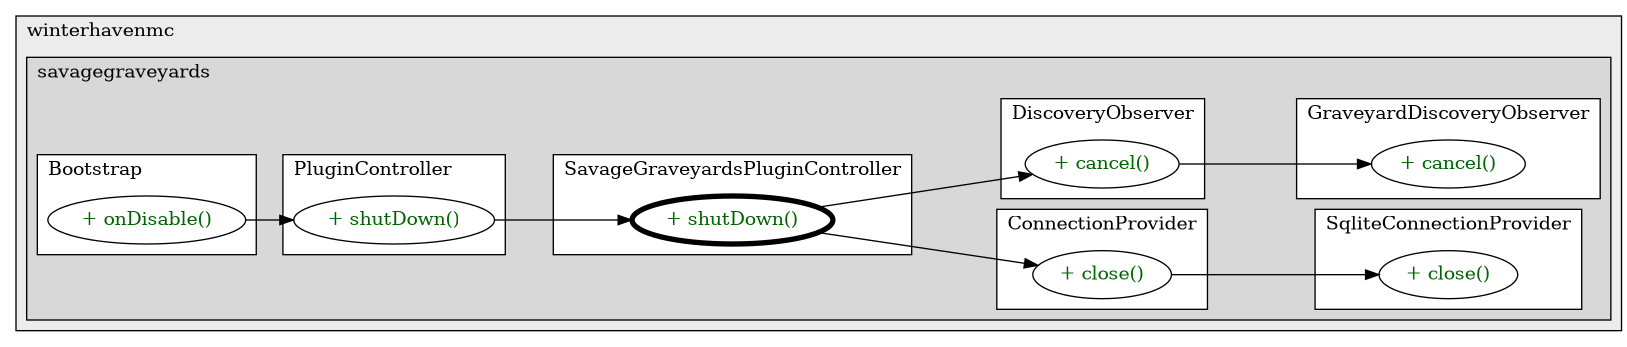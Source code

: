 @startuml

/' diagram meta data start
config=CallConfiguration;
{
  "rootMethod": "com.winterhavenmc.savagegraveyards.core.SavageGraveyardsPluginController#shutDown()",
  "projectClassification": {
    "searchMode": "OpenProject", // OpenProject, AllProjects
    "includedProjects": "",
    "pathEndKeywords": "*.impl",
    "isClientPath": "",
    "isClientName": "",
    "isTestPath": "",
    "isTestName": "",
    "isMappingPath": "",
    "isMappingName": "",
    "isDataAccessPath": "",
    "isDataAccessName": "",
    "isDataStructurePath": "",
    "isDataStructureName": "",
    "isInterfaceStructuresPath": "",
    "isInterfaceStructuresName": "",
    "isEntryPointPath": "",
    "isEntryPointName": "",
    "treatFinalFieldsAsMandatory": false
  },
  "graphRestriction": {
    "classPackageExcludeFilter": "",
    "classPackageIncludeFilter": "",
    "classNameExcludeFilter": "",
    "classNameIncludeFilter": "",
    "methodNameExcludeFilter": "",
    "methodNameIncludeFilter": "",
    "removeByInheritance": "", // inheritance/annotation based filtering is done in a second step
    "removeByAnnotation": "",
    "removeByClassPackage": "", // cleanup the graph after inheritance/annotation based filtering is done
    "removeByClassName": "",
    "cutMappings": false,
    "cutEnum": true,
    "cutTests": true,
    "cutClient": true,
    "cutDataAccess": true,
    "cutInterfaceStructures": true,
    "cutDataStructures": true,
    "cutGetterAndSetter": true,
    "cutConstructors": true
  },
  "graphTraversal": {
    "forwardDepth": 4,
    "backwardDepth": 3,
    "classPackageExcludeFilter": "",
    "classPackageIncludeFilter": "",
    "classNameExcludeFilter": "",
    "classNameIncludeFilter": "",
    "methodNameExcludeFilter": "",
    "methodNameIncludeFilter": "",
    "hideMappings": false,
    "hideDataStructures": false,
    "hidePrivateMethods": true,
    "hideInterfaceCalls": false, // indirection: implementation -> interface (is hidden) -> implementation
    "onlyShowApplicationEntryPoints": false, // root node is included
    "useMethodCallsForStructureDiagram": "ForwardOnly" // ForwardOnly, BothDirections, No
  },
  "details": {
    "aggregation": "GroupByClass", // ByClass, GroupByClass, None
    "showMethodParametersTypes": false,
    "showMethodParametersNames": false,
    "showMethodReturnType": false,
    "showPackageLevels": 2,
    "showCallOrder": false,
    "edgeMode": "MethodsOnly", // TypesOnly, MethodsOnly, TypesAndMethods, MethodsAndDirectTypeUsage
    "showDetailedClassStructure": false
  },
  "rootClass": "com.winterhavenmc.savagegraveyards.core.SavageGraveyardsPluginController",
  "extensionCallbackMethod": "" // qualified.class.name#methodName - signature: public static String method(String)
}
diagram meta data end '/



digraph g {
    rankdir="LR"
    splines=polyline
    

'nodes 
subgraph cluster_1655488073 { 
   	label=winterhavenmc
	labeljust=l
	fillcolor="#ececec"
	style=filled
   
   subgraph cluster_718573502 { 
   	label=savagegraveyards
	labeljust=l
	fillcolor="#d8d8d8"
	style=filled
   
   subgraph cluster_1340606838 { 
   	label=SavageGraveyardsPluginController
	labeljust=l
	fillcolor=white
	style=filled
   
   SavageGraveyardsPluginController1876166622XXXshutDown0[
	label="+ shutDown()"
	style=filled
	fillcolor=white
	tooltip="SavageGraveyardsPluginController

null"
	penwidth=4
	fontcolor=darkgreen
];
} 

subgraph cluster_1375568110 { 
   	label=Bootstrap
	labeljust=l
	fillcolor=white
	style=filled
   
   Bootstrap520637518XXXonDisable0[
	label="+ onDisable()"
	style=filled
	fillcolor=white
	tooltip="Bootstrap

null"
	fontcolor=darkgreen
];
} 

subgraph cluster_336641739 { 
   	label=GraveyardDiscoveryObserver
	labeljust=l
	fillcolor=white
	style=filled
   
   GraveyardDiscoveryObserver776919744XXXcancel0[
	label="+ cancel()"
	style=filled
	fillcolor=white
	tooltip="GraveyardDiscoveryObserver

&#10;	  Cancel a running DiscoveryTask&#10;	 "
	fontcolor=darkgreen
];
} 

subgraph cluster_40209659 { 
   	label=SqliteConnectionProvider
	labeljust=l
	fillcolor=white
	style=filled
   
   SqliteConnectionProvider1287084334XXXclose0[
	label="+ close()"
	style=filled
	fillcolor=white
	tooltip="SqliteConnectionProvider

&#10;	  Close SQLite datastore connection&#10;	 "
	fontcolor=darkgreen
];
} 

subgraph cluster_582128466 { 
   	label=ConnectionProvider
	labeljust=l
	fillcolor=white
	style=filled
   
   ConnectionProvider231410315XXXclose0[
	label="+ close()"
	style=filled
	fillcolor=white
	tooltip="ConnectionProvider

&#10;	  Close SQLite datastore connection&#10;	 "
	fontcolor=darkgreen
];
} 

subgraph cluster_683359400 { 
   	label=DiscoveryObserver
	labeljust=l
	fillcolor=white
	style=filled
   
   DiscoveryObserver776919744XXXcancel0[
	label="+ cancel()"
	style=filled
	fillcolor=white
	tooltip="DiscoveryObserver

&#10;	  Cancel a running DiscoveryTask&#10;	 "
	fontcolor=darkgreen
];
} 

subgraph cluster_82861217 { 
   	label=PluginController
	labeljust=l
	fillcolor=white
	style=filled
   
   PluginController1876166622XXXshutDown0[
	label="+ shutDown()"
	style=filled
	fillcolor=white
	tooltip="PluginController

null"
	fontcolor=darkgreen
];
} 
} 
} 

'edges    
Bootstrap520637518XXXonDisable0 -> PluginController1876166622XXXshutDown0;
ConnectionProvider231410315XXXclose0 -> SqliteConnectionProvider1287084334XXXclose0;
DiscoveryObserver776919744XXXcancel0 -> GraveyardDiscoveryObserver776919744XXXcancel0;
PluginController1876166622XXXshutDown0 -> SavageGraveyardsPluginController1876166622XXXshutDown0;
SavageGraveyardsPluginController1876166622XXXshutDown0 -> ConnectionProvider231410315XXXclose0;
SavageGraveyardsPluginController1876166622XXXshutDown0 -> DiscoveryObserver776919744XXXcancel0;
    
}
@enduml